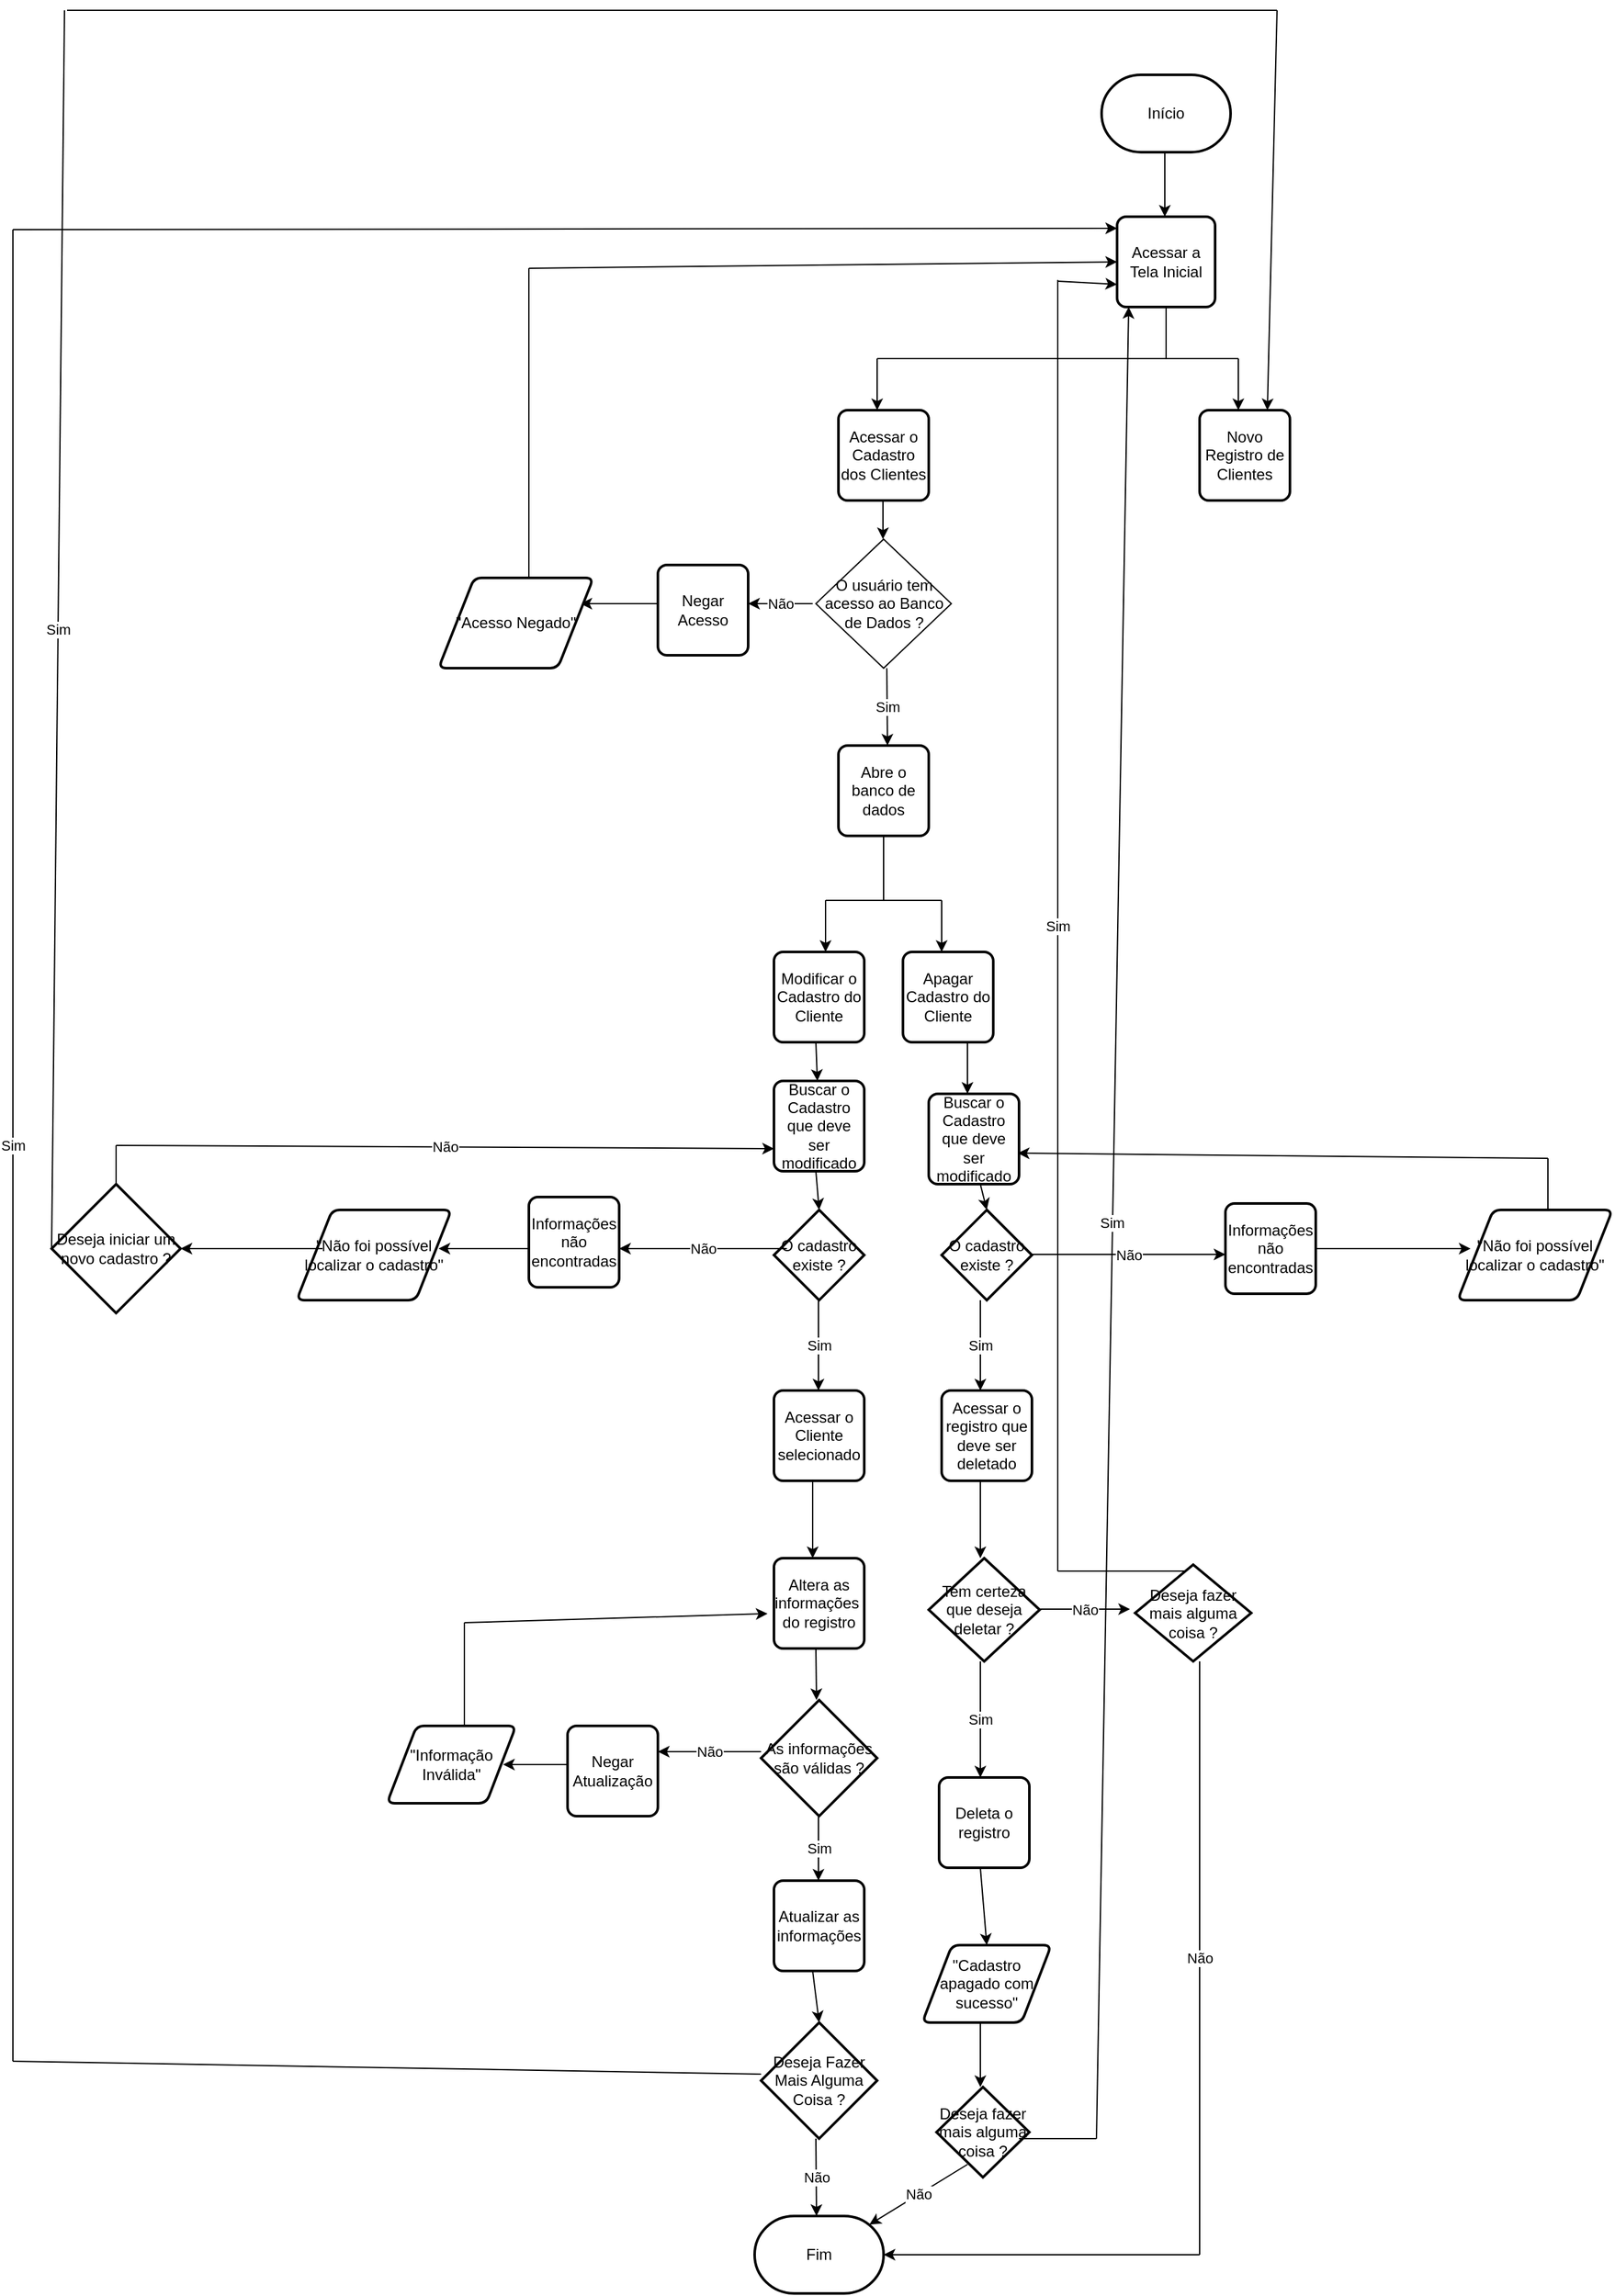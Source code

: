 <mxfile version="24.4.6" type="device">
  <diagram id="HCu1tKhZiUun6x40N-DJ" name="Página-1">
    <mxGraphModel dx="2261" dy="1951" grid="1" gridSize="10" guides="1" tooltips="1" connect="1" arrows="1" fold="1" page="1" pageScale="1" pageWidth="827" pageHeight="1169" math="0" shadow="0">
      <root>
        <mxCell id="0" />
        <mxCell id="1" parent="0" />
        <mxCell id="PKYHH6EaitjvYvI4Y9Dz-1" value="Início" style="strokeWidth=2;html=1;shape=mxgraph.flowchart.terminator;whiteSpace=wrap;" vertex="1" parent="1">
          <mxGeometry x="364" y="10" width="100" height="60" as="geometry" />
        </mxCell>
        <mxCell id="PKYHH6EaitjvYvI4Y9Dz-2" value="" style="endArrow=classic;html=1;rounded=0;" edge="1" parent="1">
          <mxGeometry width="50" height="50" relative="1" as="geometry">
            <mxPoint x="413" y="70" as="sourcePoint" />
            <mxPoint x="413" y="120" as="targetPoint" />
          </mxGeometry>
        </mxCell>
        <mxCell id="PKYHH6EaitjvYvI4Y9Dz-5" value="Acessar a Tela Inicial" style="rounded=1;whiteSpace=wrap;html=1;absoluteArcSize=1;arcSize=14;strokeWidth=2;" vertex="1" parent="1">
          <mxGeometry x="376" y="120" width="76" height="70" as="geometry" />
        </mxCell>
        <mxCell id="PKYHH6EaitjvYvI4Y9Dz-6" value="" style="endArrow=none;html=1;rounded=0;" edge="1" parent="1">
          <mxGeometry width="50" height="50" relative="1" as="geometry">
            <mxPoint x="414" y="230" as="sourcePoint" />
            <mxPoint x="414" y="190" as="targetPoint" />
          </mxGeometry>
        </mxCell>
        <mxCell id="PKYHH6EaitjvYvI4Y9Dz-7" value="" style="endArrow=none;html=1;rounded=0;" edge="1" parent="1">
          <mxGeometry width="50" height="50" relative="1" as="geometry">
            <mxPoint x="190" y="230" as="sourcePoint" />
            <mxPoint x="470" y="230" as="targetPoint" />
          </mxGeometry>
        </mxCell>
        <mxCell id="PKYHH6EaitjvYvI4Y9Dz-8" value="" style="endArrow=classic;html=1;rounded=0;" edge="1" parent="1">
          <mxGeometry width="50" height="50" relative="1" as="geometry">
            <mxPoint x="190" y="230" as="sourcePoint" />
            <mxPoint x="190" y="270" as="targetPoint" />
          </mxGeometry>
        </mxCell>
        <mxCell id="PKYHH6EaitjvYvI4Y9Dz-9" value="" style="endArrow=classic;html=1;rounded=0;" edge="1" parent="1">
          <mxGeometry width="50" height="50" relative="1" as="geometry">
            <mxPoint x="470" y="230" as="sourcePoint" />
            <mxPoint x="470" y="270" as="targetPoint" />
          </mxGeometry>
        </mxCell>
        <mxCell id="PKYHH6EaitjvYvI4Y9Dz-10" value="Novo Registro de Clientes" style="rounded=1;whiteSpace=wrap;html=1;absoluteArcSize=1;arcSize=14;strokeWidth=2;" vertex="1" parent="1">
          <mxGeometry x="440" y="270" width="70" height="70" as="geometry" />
        </mxCell>
        <mxCell id="PKYHH6EaitjvYvI4Y9Dz-11" value="Acessar o Cadastro dos Clientes" style="rounded=1;whiteSpace=wrap;html=1;absoluteArcSize=1;arcSize=14;strokeWidth=2;" vertex="1" parent="1">
          <mxGeometry x="160" y="270" width="70" height="70" as="geometry" />
        </mxCell>
        <mxCell id="PKYHH6EaitjvYvI4Y9Dz-18" value="" style="endArrow=classic;html=1;rounded=0;" edge="1" parent="1">
          <mxGeometry width="50" height="50" relative="1" as="geometry">
            <mxPoint x="194.5" y="340" as="sourcePoint" />
            <mxPoint x="194.5" y="370" as="targetPoint" />
          </mxGeometry>
        </mxCell>
        <mxCell id="PKYHH6EaitjvYvI4Y9Dz-33" value="O usuário tem acesso ao Banco de Dados ?" style="rhombus;whiteSpace=wrap;html=1;" vertex="1" parent="1">
          <mxGeometry x="142.5" y="370" width="105" height="100" as="geometry" />
        </mxCell>
        <mxCell id="PKYHH6EaitjvYvI4Y9Dz-34" value="Não" style="endArrow=classic;html=1;rounded=0;" edge="1" parent="1">
          <mxGeometry width="50" height="50" relative="1" as="geometry">
            <mxPoint x="140" y="420" as="sourcePoint" />
            <mxPoint x="90" y="420" as="targetPoint" />
          </mxGeometry>
        </mxCell>
        <mxCell id="PKYHH6EaitjvYvI4Y9Dz-35" value="Negar Acesso" style="rounded=1;whiteSpace=wrap;html=1;absoluteArcSize=1;arcSize=14;strokeWidth=2;" vertex="1" parent="1">
          <mxGeometry x="20" y="390" width="70" height="70" as="geometry" />
        </mxCell>
        <mxCell id="PKYHH6EaitjvYvI4Y9Dz-36" value="" style="endArrow=classic;html=1;rounded=0;" edge="1" parent="1">
          <mxGeometry width="50" height="50" relative="1" as="geometry">
            <mxPoint x="20" y="420" as="sourcePoint" />
            <mxPoint x="-40" y="420" as="targetPoint" />
          </mxGeometry>
        </mxCell>
        <mxCell id="PKYHH6EaitjvYvI4Y9Dz-37" value="&quot;Acesso Negado&quot;" style="shape=parallelogram;html=1;strokeWidth=2;perimeter=parallelogramPerimeter;whiteSpace=wrap;rounded=1;arcSize=12;size=0.23;" vertex="1" parent="1">
          <mxGeometry x="-150" y="400" width="120" height="70" as="geometry" />
        </mxCell>
        <mxCell id="PKYHH6EaitjvYvI4Y9Dz-38" value="" style="endArrow=none;html=1;rounded=0;" edge="1" parent="1">
          <mxGeometry width="50" height="50" relative="1" as="geometry">
            <mxPoint x="-80" y="400" as="sourcePoint" />
            <mxPoint x="-80" y="160" as="targetPoint" />
          </mxGeometry>
        </mxCell>
        <mxCell id="PKYHH6EaitjvYvI4Y9Dz-39" value="" style="endArrow=classic;html=1;rounded=0;entryX=0;entryY=0.5;entryDx=0;entryDy=0;" edge="1" parent="1" target="PKYHH6EaitjvYvI4Y9Dz-5">
          <mxGeometry width="50" height="50" relative="1" as="geometry">
            <mxPoint x="-80" y="160" as="sourcePoint" />
            <mxPoint x="-30" y="110" as="targetPoint" />
          </mxGeometry>
        </mxCell>
        <mxCell id="PKYHH6EaitjvYvI4Y9Dz-40" value="Sim" style="endArrow=classic;html=1;rounded=0;" edge="1" parent="1">
          <mxGeometry width="50" height="50" relative="1" as="geometry">
            <mxPoint x="197.5" y="470" as="sourcePoint" />
            <mxPoint x="198" y="530" as="targetPoint" />
          </mxGeometry>
        </mxCell>
        <mxCell id="PKYHH6EaitjvYvI4Y9Dz-56" value="Abre o banco de dados" style="rounded=1;whiteSpace=wrap;html=1;absoluteArcSize=1;arcSize=14;strokeWidth=2;" vertex="1" parent="1">
          <mxGeometry x="160" y="530" width="70" height="70" as="geometry" />
        </mxCell>
        <mxCell id="PKYHH6EaitjvYvI4Y9Dz-57" value="" style="endArrow=none;html=1;rounded=0;entryX=0.5;entryY=1;entryDx=0;entryDy=0;" edge="1" parent="1" target="PKYHH6EaitjvYvI4Y9Dz-56">
          <mxGeometry width="50" height="50" relative="1" as="geometry">
            <mxPoint x="195" y="650" as="sourcePoint" />
            <mxPoint x="-170" y="480" as="targetPoint" />
          </mxGeometry>
        </mxCell>
        <mxCell id="PKYHH6EaitjvYvI4Y9Dz-58" value="" style="endArrow=none;html=1;rounded=0;" edge="1" parent="1">
          <mxGeometry width="50" height="50" relative="1" as="geometry">
            <mxPoint x="150" y="650" as="sourcePoint" />
            <mxPoint x="240" y="650" as="targetPoint" />
          </mxGeometry>
        </mxCell>
        <mxCell id="PKYHH6EaitjvYvI4Y9Dz-59" value="" style="endArrow=classic;html=1;rounded=0;" edge="1" parent="1">
          <mxGeometry width="50" height="50" relative="1" as="geometry">
            <mxPoint x="150" y="650" as="sourcePoint" />
            <mxPoint x="150" y="690" as="targetPoint" />
          </mxGeometry>
        </mxCell>
        <mxCell id="PKYHH6EaitjvYvI4Y9Dz-60" value="Modificar o Cadastro do Cliente" style="rounded=1;whiteSpace=wrap;html=1;absoluteArcSize=1;arcSize=14;strokeWidth=2;" vertex="1" parent="1">
          <mxGeometry x="110" y="690" width="70" height="70" as="geometry" />
        </mxCell>
        <mxCell id="PKYHH6EaitjvYvI4Y9Dz-61" value="" style="endArrow=classic;html=1;rounded=0;" edge="1" parent="1">
          <mxGeometry width="50" height="50" relative="1" as="geometry">
            <mxPoint x="240" y="650" as="sourcePoint" />
            <mxPoint x="240" y="690" as="targetPoint" />
          </mxGeometry>
        </mxCell>
        <mxCell id="PKYHH6EaitjvYvI4Y9Dz-62" value="Apagar Cadastro do Cliente" style="rounded=1;whiteSpace=wrap;html=1;absoluteArcSize=1;arcSize=14;strokeWidth=2;" vertex="1" parent="1">
          <mxGeometry x="210" y="690" width="70" height="70" as="geometry" />
        </mxCell>
        <mxCell id="PKYHH6EaitjvYvI4Y9Dz-63" value="" style="endArrow=classic;html=1;rounded=0;" edge="1" parent="1" target="PKYHH6EaitjvYvI4Y9Dz-64">
          <mxGeometry width="50" height="50" relative="1" as="geometry">
            <mxPoint x="142.5" y="760" as="sourcePoint" />
            <mxPoint x="140" y="820" as="targetPoint" />
          </mxGeometry>
        </mxCell>
        <mxCell id="PKYHH6EaitjvYvI4Y9Dz-64" value="Buscar o Cadastro que deve ser modificado" style="rounded=1;whiteSpace=wrap;html=1;absoluteArcSize=1;arcSize=14;strokeWidth=2;" vertex="1" parent="1">
          <mxGeometry x="110" y="790" width="70" height="70" as="geometry" />
        </mxCell>
        <mxCell id="PKYHH6EaitjvYvI4Y9Dz-65" value="O cadastro existe ?" style="strokeWidth=2;html=1;shape=mxgraph.flowchart.decision;whiteSpace=wrap;" vertex="1" parent="1">
          <mxGeometry x="110" y="890" width="70" height="70" as="geometry" />
        </mxCell>
        <mxCell id="PKYHH6EaitjvYvI4Y9Dz-66" value="" style="endArrow=classic;html=1;rounded=0;entryX=0.5;entryY=0;entryDx=0;entryDy=0;entryPerimeter=0;" edge="1" parent="1" target="PKYHH6EaitjvYvI4Y9Dz-65">
          <mxGeometry width="50" height="50" relative="1" as="geometry">
            <mxPoint x="142.5" y="860" as="sourcePoint" />
            <mxPoint x="192.5" y="810" as="targetPoint" />
          </mxGeometry>
        </mxCell>
        <mxCell id="PKYHH6EaitjvYvI4Y9Dz-68" value="Não" style="endArrow=classic;html=1;rounded=0;" edge="1" parent="1">
          <mxGeometry width="50" height="50" relative="1" as="geometry">
            <mxPoint x="120" y="920" as="sourcePoint" />
            <mxPoint x="-10" y="920" as="targetPoint" />
          </mxGeometry>
        </mxCell>
        <mxCell id="PKYHH6EaitjvYvI4Y9Dz-70" value="Informações não encontradas" style="rounded=1;whiteSpace=wrap;html=1;absoluteArcSize=1;arcSize=14;strokeWidth=2;" vertex="1" parent="1">
          <mxGeometry x="-80" y="880" width="70" height="70" as="geometry" />
        </mxCell>
        <mxCell id="PKYHH6EaitjvYvI4Y9Dz-71" value="" style="endArrow=classic;html=1;rounded=0;" edge="1" parent="1">
          <mxGeometry width="50" height="50" relative="1" as="geometry">
            <mxPoint x="-80" y="920" as="sourcePoint" />
            <mxPoint x="-150" y="920" as="targetPoint" />
          </mxGeometry>
        </mxCell>
        <mxCell id="PKYHH6EaitjvYvI4Y9Dz-72" value="&quot;Não foi possível localizar o cadastro&quot;" style="shape=parallelogram;html=1;strokeWidth=2;perimeter=parallelogramPerimeter;whiteSpace=wrap;rounded=1;arcSize=12;size=0.23;" vertex="1" parent="1">
          <mxGeometry x="-260" y="890" width="120" height="70" as="geometry" />
        </mxCell>
        <mxCell id="PKYHH6EaitjvYvI4Y9Dz-73" value="" style="endArrow=classic;html=1;rounded=0;" edge="1" parent="1">
          <mxGeometry width="50" height="50" relative="1" as="geometry">
            <mxPoint x="-240" y="920" as="sourcePoint" />
            <mxPoint x="-350" y="920" as="targetPoint" />
          </mxGeometry>
        </mxCell>
        <mxCell id="PKYHH6EaitjvYvI4Y9Dz-74" value="Deseja iniciar um novo cadastro ?" style="strokeWidth=2;html=1;shape=mxgraph.flowchart.decision;whiteSpace=wrap;" vertex="1" parent="1">
          <mxGeometry x="-450" y="870" width="100" height="100" as="geometry" />
        </mxCell>
        <mxCell id="PKYHH6EaitjvYvI4Y9Dz-75" value="" style="endArrow=none;html=1;rounded=0;" edge="1" parent="1">
          <mxGeometry width="50" height="50" relative="1" as="geometry">
            <mxPoint x="-400" y="870" as="sourcePoint" />
            <mxPoint x="-400" y="840" as="targetPoint" />
          </mxGeometry>
        </mxCell>
        <mxCell id="PKYHH6EaitjvYvI4Y9Dz-76" value="Não" style="endArrow=classic;html=1;rounded=0;entryX=0;entryY=0.75;entryDx=0;entryDy=0;" edge="1" parent="1" target="PKYHH6EaitjvYvI4Y9Dz-64">
          <mxGeometry width="50" height="50" relative="1" as="geometry">
            <mxPoint x="-400" y="840" as="sourcePoint" />
            <mxPoint x="-350" y="790" as="targetPoint" />
          </mxGeometry>
        </mxCell>
        <mxCell id="PKYHH6EaitjvYvI4Y9Dz-77" value="Sim" style="endArrow=none;html=1;rounded=0;" edge="1" parent="1">
          <mxGeometry width="50" height="50" relative="1" as="geometry">
            <mxPoint x="-450" y="920" as="sourcePoint" />
            <mxPoint x="-440" y="-40" as="targetPoint" />
          </mxGeometry>
        </mxCell>
        <mxCell id="PKYHH6EaitjvYvI4Y9Dz-78" value="" style="endArrow=none;html=1;rounded=0;" edge="1" parent="1">
          <mxGeometry width="50" height="50" relative="1" as="geometry">
            <mxPoint x="-438" y="-40" as="sourcePoint" />
            <mxPoint x="500" y="-40" as="targetPoint" />
          </mxGeometry>
        </mxCell>
        <mxCell id="PKYHH6EaitjvYvI4Y9Dz-79" value="" style="endArrow=classic;html=1;rounded=0;entryX=0.75;entryY=0;entryDx=0;entryDy=0;" edge="1" parent="1" target="PKYHH6EaitjvYvI4Y9Dz-10">
          <mxGeometry width="50" height="50" relative="1" as="geometry">
            <mxPoint x="500" y="-40" as="sourcePoint" />
            <mxPoint x="550" y="-90" as="targetPoint" />
          </mxGeometry>
        </mxCell>
        <mxCell id="PKYHH6EaitjvYvI4Y9Dz-80" value="Sim" style="endArrow=classic;html=1;rounded=0;" edge="1" parent="1">
          <mxGeometry width="50" height="50" relative="1" as="geometry">
            <mxPoint x="144.5" y="960" as="sourcePoint" />
            <mxPoint x="144.5" y="1030" as="targetPoint" />
          </mxGeometry>
        </mxCell>
        <mxCell id="PKYHH6EaitjvYvI4Y9Dz-81" value="Acessar o Cliente selecionado" style="rounded=1;whiteSpace=wrap;html=1;absoluteArcSize=1;arcSize=14;strokeWidth=2;" vertex="1" parent="1">
          <mxGeometry x="110" y="1030" width="70" height="70" as="geometry" />
        </mxCell>
        <mxCell id="PKYHH6EaitjvYvI4Y9Dz-82" value="" style="endArrow=classic;html=1;rounded=0;" edge="1" parent="1">
          <mxGeometry width="50" height="50" relative="1" as="geometry">
            <mxPoint x="140" y="1100" as="sourcePoint" />
            <mxPoint x="140" y="1160" as="targetPoint" />
          </mxGeometry>
        </mxCell>
        <mxCell id="PKYHH6EaitjvYvI4Y9Dz-83" value="Altera as informações&amp;nbsp; do registro" style="rounded=1;whiteSpace=wrap;html=1;absoluteArcSize=1;arcSize=14;strokeWidth=2;" vertex="1" parent="1">
          <mxGeometry x="110" y="1160" width="70" height="70" as="geometry" />
        </mxCell>
        <mxCell id="PKYHH6EaitjvYvI4Y9Dz-84" value="" style="endArrow=classic;html=1;rounded=0;" edge="1" parent="1">
          <mxGeometry width="50" height="50" relative="1" as="geometry">
            <mxPoint x="142.5" y="1230" as="sourcePoint" />
            <mxPoint x="143" y="1270" as="targetPoint" />
          </mxGeometry>
        </mxCell>
        <mxCell id="PKYHH6EaitjvYvI4Y9Dz-85" value="As informações são válidas ?" style="strokeWidth=2;html=1;shape=mxgraph.flowchart.decision;whiteSpace=wrap;" vertex="1" parent="1">
          <mxGeometry x="100" y="1270" width="90" height="90" as="geometry" />
        </mxCell>
        <mxCell id="PKYHH6EaitjvYvI4Y9Dz-88" value="Não" style="endArrow=classic;html=1;rounded=0;" edge="1" parent="1">
          <mxGeometry width="50" height="50" relative="1" as="geometry">
            <mxPoint x="100" y="1310" as="sourcePoint" />
            <mxPoint x="20" y="1310" as="targetPoint" />
          </mxGeometry>
        </mxCell>
        <mxCell id="PKYHH6EaitjvYvI4Y9Dz-89" value="Negar Atualização" style="rounded=1;whiteSpace=wrap;html=1;absoluteArcSize=1;arcSize=14;strokeWidth=2;" vertex="1" parent="1">
          <mxGeometry x="-50" y="1290" width="70" height="70" as="geometry" />
        </mxCell>
        <mxCell id="PKYHH6EaitjvYvI4Y9Dz-91" value="" style="endArrow=classic;html=1;rounded=0;" edge="1" parent="1">
          <mxGeometry width="50" height="50" relative="1" as="geometry">
            <mxPoint x="-50" y="1320" as="sourcePoint" />
            <mxPoint x="-100" y="1320" as="targetPoint" />
          </mxGeometry>
        </mxCell>
        <mxCell id="PKYHH6EaitjvYvI4Y9Dz-92" value="&quot;Informação Inválida&quot;" style="shape=parallelogram;html=1;strokeWidth=2;perimeter=parallelogramPerimeter;whiteSpace=wrap;rounded=1;arcSize=12;size=0.23;" vertex="1" parent="1">
          <mxGeometry x="-190" y="1290" width="100" height="60" as="geometry" />
        </mxCell>
        <mxCell id="PKYHH6EaitjvYvI4Y9Dz-93" value="" style="endArrow=none;html=1;rounded=0;" edge="1" parent="1">
          <mxGeometry width="50" height="50" relative="1" as="geometry">
            <mxPoint x="-130" y="1290" as="sourcePoint" />
            <mxPoint x="-130" y="1210" as="targetPoint" />
          </mxGeometry>
        </mxCell>
        <mxCell id="PKYHH6EaitjvYvI4Y9Dz-94" value="" style="endArrow=classic;html=1;rounded=0;entryX=-0.071;entryY=0.614;entryDx=0;entryDy=0;entryPerimeter=0;" edge="1" parent="1" target="PKYHH6EaitjvYvI4Y9Dz-83">
          <mxGeometry width="50" height="50" relative="1" as="geometry">
            <mxPoint x="-130" y="1210" as="sourcePoint" />
            <mxPoint x="30" y="1180" as="targetPoint" />
          </mxGeometry>
        </mxCell>
        <mxCell id="PKYHH6EaitjvYvI4Y9Dz-95" value="Sim" style="endArrow=classic;html=1;rounded=0;" edge="1" parent="1">
          <mxGeometry width="50" height="50" relative="1" as="geometry">
            <mxPoint x="144.5" y="1360" as="sourcePoint" />
            <mxPoint x="144.5" y="1410" as="targetPoint" />
          </mxGeometry>
        </mxCell>
        <mxCell id="PKYHH6EaitjvYvI4Y9Dz-96" value="Atualizar as informações" style="rounded=1;whiteSpace=wrap;html=1;absoluteArcSize=1;arcSize=14;strokeWidth=2;" vertex="1" parent="1">
          <mxGeometry x="110" y="1410" width="70" height="70" as="geometry" />
        </mxCell>
        <mxCell id="PKYHH6EaitjvYvI4Y9Dz-97" value="Deseja Fazer Mais Alguma Coisa ?" style="strokeWidth=2;html=1;shape=mxgraph.flowchart.decision;whiteSpace=wrap;" vertex="1" parent="1">
          <mxGeometry x="100" y="1520" width="90" height="90" as="geometry" />
        </mxCell>
        <mxCell id="PKYHH6EaitjvYvI4Y9Dz-98" value="" style="endArrow=classic;html=1;rounded=0;entryX=0.5;entryY=0;entryDx=0;entryDy=0;entryPerimeter=0;" edge="1" parent="1" target="PKYHH6EaitjvYvI4Y9Dz-97">
          <mxGeometry width="50" height="50" relative="1" as="geometry">
            <mxPoint x="140" y="1480" as="sourcePoint" />
            <mxPoint x="190" y="1430" as="targetPoint" />
          </mxGeometry>
        </mxCell>
        <mxCell id="PKYHH6EaitjvYvI4Y9Dz-99" value="Não" style="endArrow=classic;html=1;rounded=0;" edge="1" parent="1">
          <mxGeometry width="50" height="50" relative="1" as="geometry">
            <mxPoint x="142.5" y="1610" as="sourcePoint" />
            <mxPoint x="143" y="1670" as="targetPoint" />
          </mxGeometry>
        </mxCell>
        <mxCell id="PKYHH6EaitjvYvI4Y9Dz-100" value="Fim" style="strokeWidth=2;html=1;shape=mxgraph.flowchart.terminator;whiteSpace=wrap;" vertex="1" parent="1">
          <mxGeometry x="95" y="1670" width="100" height="60" as="geometry" />
        </mxCell>
        <mxCell id="PKYHH6EaitjvYvI4Y9Dz-101" value="" style="endArrow=none;html=1;rounded=0;" edge="1" parent="1">
          <mxGeometry width="50" height="50" relative="1" as="geometry">
            <mxPoint x="-480" y="1550" as="sourcePoint" />
            <mxPoint x="100" y="1560" as="targetPoint" />
          </mxGeometry>
        </mxCell>
        <mxCell id="PKYHH6EaitjvYvI4Y9Dz-103" value="Sim" style="endArrow=none;html=1;rounded=0;" edge="1" parent="1">
          <mxGeometry width="50" height="50" relative="1" as="geometry">
            <mxPoint x="-480" y="1550" as="sourcePoint" />
            <mxPoint x="-480" y="130" as="targetPoint" />
          </mxGeometry>
        </mxCell>
        <mxCell id="PKYHH6EaitjvYvI4Y9Dz-104" value="" style="endArrow=classic;html=1;rounded=0;entryX=0;entryY=0.129;entryDx=0;entryDy=0;entryPerimeter=0;" edge="1" parent="1" target="PKYHH6EaitjvYvI4Y9Dz-5">
          <mxGeometry width="50" height="50" relative="1" as="geometry">
            <mxPoint x="-480" y="130" as="sourcePoint" />
            <mxPoint x="-410" y="130" as="targetPoint" />
          </mxGeometry>
        </mxCell>
        <mxCell id="PKYHH6EaitjvYvI4Y9Dz-116" value="" style="endArrow=classic;html=1;rounded=0;" edge="1" parent="1">
          <mxGeometry width="50" height="50" relative="1" as="geometry">
            <mxPoint x="260" y="760" as="sourcePoint" />
            <mxPoint x="260" y="800" as="targetPoint" />
          </mxGeometry>
        </mxCell>
        <mxCell id="PKYHH6EaitjvYvI4Y9Dz-117" value="Buscar o Cadastro que deve ser modificado" style="rounded=1;whiteSpace=wrap;html=1;absoluteArcSize=1;arcSize=14;strokeWidth=2;" vertex="1" parent="1">
          <mxGeometry x="230" y="800" width="70" height="70" as="geometry" />
        </mxCell>
        <mxCell id="PKYHH6EaitjvYvI4Y9Dz-118" value="O cadastro existe ?" style="strokeWidth=2;html=1;shape=mxgraph.flowchart.decision;whiteSpace=wrap;" vertex="1" parent="1">
          <mxGeometry x="240" y="890" width="70" height="70" as="geometry" />
        </mxCell>
        <mxCell id="PKYHH6EaitjvYvI4Y9Dz-119" value="" style="endArrow=classic;html=1;rounded=0;entryX=0.5;entryY=0;entryDx=0;entryDy=0;entryPerimeter=0;" edge="1" parent="1" target="PKYHH6EaitjvYvI4Y9Dz-118">
          <mxGeometry width="50" height="50" relative="1" as="geometry">
            <mxPoint x="270" y="870" as="sourcePoint" />
            <mxPoint x="320" y="820" as="targetPoint" />
          </mxGeometry>
        </mxCell>
        <mxCell id="PKYHH6EaitjvYvI4Y9Dz-120" value="Não" style="endArrow=classic;html=1;rounded=0;" edge="1" parent="1">
          <mxGeometry width="50" height="50" relative="1" as="geometry">
            <mxPoint x="310" y="924.5" as="sourcePoint" />
            <mxPoint x="460" y="924.5" as="targetPoint" />
          </mxGeometry>
        </mxCell>
        <mxCell id="PKYHH6EaitjvYvI4Y9Dz-121" value="Informações não encontradas" style="rounded=1;whiteSpace=wrap;html=1;absoluteArcSize=1;arcSize=14;strokeWidth=2;" vertex="1" parent="1">
          <mxGeometry x="460" y="885" width="70" height="70" as="geometry" />
        </mxCell>
        <mxCell id="PKYHH6EaitjvYvI4Y9Dz-122" value="" style="endArrow=classic;html=1;rounded=0;" edge="1" parent="1">
          <mxGeometry width="50" height="50" relative="1" as="geometry">
            <mxPoint x="530" y="920" as="sourcePoint" />
            <mxPoint x="650" y="920" as="targetPoint" />
          </mxGeometry>
        </mxCell>
        <mxCell id="PKYHH6EaitjvYvI4Y9Dz-123" value="&quot;Não foi possível localizar o cadastro&quot;" style="shape=parallelogram;html=1;strokeWidth=2;perimeter=parallelogramPerimeter;whiteSpace=wrap;rounded=1;arcSize=12;size=0.23;" vertex="1" parent="1">
          <mxGeometry x="640" y="890" width="120" height="70" as="geometry" />
        </mxCell>
        <mxCell id="PKYHH6EaitjvYvI4Y9Dz-124" value="" style="endArrow=none;html=1;rounded=0;" edge="1" parent="1">
          <mxGeometry width="50" height="50" relative="1" as="geometry">
            <mxPoint x="710" y="890" as="sourcePoint" />
            <mxPoint x="710" y="850" as="targetPoint" />
          </mxGeometry>
        </mxCell>
        <mxCell id="PKYHH6EaitjvYvI4Y9Dz-125" value="" style="endArrow=classic;html=1;rounded=0;entryX=0.986;entryY=0.657;entryDx=0;entryDy=0;entryPerimeter=0;" edge="1" parent="1" target="PKYHH6EaitjvYvI4Y9Dz-117">
          <mxGeometry width="50" height="50" relative="1" as="geometry">
            <mxPoint x="710" y="850" as="sourcePoint" />
            <mxPoint x="760" y="800" as="targetPoint" />
          </mxGeometry>
        </mxCell>
        <mxCell id="PKYHH6EaitjvYvI4Y9Dz-126" value="Sim" style="endArrow=classic;html=1;rounded=0;" edge="1" parent="1">
          <mxGeometry width="50" height="50" relative="1" as="geometry">
            <mxPoint x="270" y="960" as="sourcePoint" />
            <mxPoint x="270" y="1030" as="targetPoint" />
          </mxGeometry>
        </mxCell>
        <mxCell id="PKYHH6EaitjvYvI4Y9Dz-127" value="Acessar o registro que deve ser deletado" style="rounded=1;whiteSpace=wrap;html=1;absoluteArcSize=1;arcSize=14;strokeWidth=2;" vertex="1" parent="1">
          <mxGeometry x="240" y="1030" width="70" height="70" as="geometry" />
        </mxCell>
        <mxCell id="PKYHH6EaitjvYvI4Y9Dz-128" value="" style="endArrow=classic;html=1;rounded=0;" edge="1" parent="1">
          <mxGeometry width="50" height="50" relative="1" as="geometry">
            <mxPoint x="270" y="1100" as="sourcePoint" />
            <mxPoint x="270" y="1160" as="targetPoint" />
          </mxGeometry>
        </mxCell>
        <mxCell id="PKYHH6EaitjvYvI4Y9Dz-129" value="Tem certeza que deseja deletar ?" style="strokeWidth=2;html=1;shape=mxgraph.flowchart.decision;whiteSpace=wrap;" vertex="1" parent="1">
          <mxGeometry x="230" y="1160" width="86" height="80" as="geometry" />
        </mxCell>
        <mxCell id="PKYHH6EaitjvYvI4Y9Dz-131" value="Não" style="endArrow=classic;html=1;rounded=0;" edge="1" parent="1">
          <mxGeometry width="50" height="50" relative="1" as="geometry">
            <mxPoint x="316" y="1199.5" as="sourcePoint" />
            <mxPoint x="386" y="1199.5" as="targetPoint" />
          </mxGeometry>
        </mxCell>
        <mxCell id="PKYHH6EaitjvYvI4Y9Dz-133" value="Deseja fazer mais alguma coisa ?" style="strokeWidth=2;html=1;shape=mxgraph.flowchart.decision;whiteSpace=wrap;" vertex="1" parent="1">
          <mxGeometry x="390" y="1165" width="90" height="75" as="geometry" />
        </mxCell>
        <mxCell id="PKYHH6EaitjvYvI4Y9Dz-134" value="Não" style="endArrow=none;html=1;rounded=0;" edge="1" parent="1">
          <mxGeometry width="50" height="50" relative="1" as="geometry">
            <mxPoint x="440" y="1700" as="sourcePoint" />
            <mxPoint x="440" y="1240" as="targetPoint" />
          </mxGeometry>
        </mxCell>
        <mxCell id="PKYHH6EaitjvYvI4Y9Dz-135" value="" style="endArrow=classic;html=1;rounded=0;entryX=1;entryY=0.5;entryDx=0;entryDy=0;entryPerimeter=0;" edge="1" parent="1" target="PKYHH6EaitjvYvI4Y9Dz-100">
          <mxGeometry width="50" height="50" relative="1" as="geometry">
            <mxPoint x="440" y="1700" as="sourcePoint" />
            <mxPoint x="490" y="1650" as="targetPoint" />
          </mxGeometry>
        </mxCell>
        <mxCell id="PKYHH6EaitjvYvI4Y9Dz-139" value="" style="endArrow=none;html=1;rounded=0;" edge="1" parent="1">
          <mxGeometry width="50" height="50" relative="1" as="geometry">
            <mxPoint x="430" y="1170" as="sourcePoint" />
            <mxPoint x="330" y="1170" as="targetPoint" />
          </mxGeometry>
        </mxCell>
        <mxCell id="PKYHH6EaitjvYvI4Y9Dz-140" value="Sim" style="endArrow=none;html=1;rounded=0;" edge="1" parent="1">
          <mxGeometry width="50" height="50" relative="1" as="geometry">
            <mxPoint x="330" y="1170" as="sourcePoint" />
            <mxPoint x="330" y="169" as="targetPoint" />
          </mxGeometry>
        </mxCell>
        <mxCell id="PKYHH6EaitjvYvI4Y9Dz-141" value="" style="endArrow=classic;html=1;rounded=0;entryX=0;entryY=0.75;entryDx=0;entryDy=0;" edge="1" parent="1" target="PKYHH6EaitjvYvI4Y9Dz-5">
          <mxGeometry width="50" height="50" relative="1" as="geometry">
            <mxPoint x="330" y="170" as="sourcePoint" />
            <mxPoint x="380" y="120" as="targetPoint" />
          </mxGeometry>
        </mxCell>
        <mxCell id="PKYHH6EaitjvYvI4Y9Dz-142" value="Sim" style="endArrow=classic;html=1;rounded=0;" edge="1" parent="1">
          <mxGeometry width="50" height="50" relative="1" as="geometry">
            <mxPoint x="270" y="1240" as="sourcePoint" />
            <mxPoint x="270" y="1330" as="targetPoint" />
          </mxGeometry>
        </mxCell>
        <mxCell id="PKYHH6EaitjvYvI4Y9Dz-143" value="Deleta o registro" style="rounded=1;whiteSpace=wrap;html=1;absoluteArcSize=1;arcSize=14;strokeWidth=2;" vertex="1" parent="1">
          <mxGeometry x="238" y="1330" width="70" height="70" as="geometry" />
        </mxCell>
        <mxCell id="PKYHH6EaitjvYvI4Y9Dz-144" value="&quot;Cadastro apagado com sucesso&quot;" style="shape=parallelogram;html=1;strokeWidth=2;perimeter=parallelogramPerimeter;whiteSpace=wrap;rounded=1;arcSize=12;size=0.23;" vertex="1" parent="1">
          <mxGeometry x="225" y="1460" width="100" height="60" as="geometry" />
        </mxCell>
        <mxCell id="PKYHH6EaitjvYvI4Y9Dz-145" value="" style="endArrow=classic;html=1;rounded=0;entryX=0.5;entryY=0;entryDx=0;entryDy=0;" edge="1" parent="1" target="PKYHH6EaitjvYvI4Y9Dz-144">
          <mxGeometry width="50" height="50" relative="1" as="geometry">
            <mxPoint x="270" y="1400" as="sourcePoint" />
            <mxPoint x="320" y="1350" as="targetPoint" />
          </mxGeometry>
        </mxCell>
        <mxCell id="PKYHH6EaitjvYvI4Y9Dz-146" value="" style="endArrow=classic;html=1;rounded=0;" edge="1" parent="1">
          <mxGeometry width="50" height="50" relative="1" as="geometry">
            <mxPoint x="270" y="1520" as="sourcePoint" />
            <mxPoint x="270" y="1570" as="targetPoint" />
          </mxGeometry>
        </mxCell>
        <mxCell id="PKYHH6EaitjvYvI4Y9Dz-147" value="Deseja fazer mais alguma coisa ?" style="strokeWidth=2;html=1;shape=mxgraph.flowchart.decision;whiteSpace=wrap;" vertex="1" parent="1">
          <mxGeometry x="236" y="1570" width="72" height="70" as="geometry" />
        </mxCell>
        <mxCell id="PKYHH6EaitjvYvI4Y9Dz-148" value="Não" style="endArrow=classic;html=1;rounded=0;entryX=0.89;entryY=0.11;entryDx=0;entryDy=0;entryPerimeter=0;" edge="1" parent="1" target="PKYHH6EaitjvYvI4Y9Dz-100">
          <mxGeometry width="50" height="50" relative="1" as="geometry">
            <mxPoint x="260" y="1630" as="sourcePoint" />
            <mxPoint x="310" y="1580" as="targetPoint" />
          </mxGeometry>
        </mxCell>
        <mxCell id="PKYHH6EaitjvYvI4Y9Dz-149" value="" style="endArrow=none;html=1;rounded=0;" edge="1" parent="1">
          <mxGeometry width="50" height="50" relative="1" as="geometry">
            <mxPoint x="300" y="1610" as="sourcePoint" />
            <mxPoint x="360" y="1610" as="targetPoint" />
          </mxGeometry>
        </mxCell>
        <mxCell id="PKYHH6EaitjvYvI4Y9Dz-150" value="Sim" style="endArrow=classic;html=1;rounded=0;entryX=0.25;entryY=1;entryDx=0;entryDy=0;" edge="1" parent="1">
          <mxGeometry width="50" height="50" relative="1" as="geometry">
            <mxPoint x="360" y="1610" as="sourcePoint" />
            <mxPoint x="385" y="190" as="targetPoint" />
          </mxGeometry>
        </mxCell>
      </root>
    </mxGraphModel>
  </diagram>
</mxfile>
